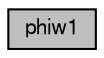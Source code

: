 digraph G
{
  bgcolor="transparent";
  edge [fontname="FreeSans",fontsize="10",labelfontname="FreeSans",labelfontsize="10"];
  node [fontname="FreeSans",fontsize="10",shape=record];
  rankdir=LR;
  Node1 [label="phiw1",height=0.2,width=0.4,color="black", fillcolor="grey75", style="filled" fontcolor="black"];
}
